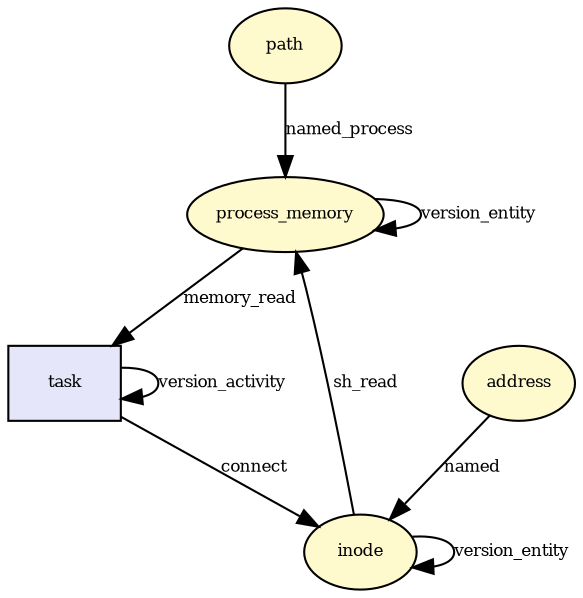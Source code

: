 digraph RGL__DirectedAdjacencyGraph {path[fontsize = 8,label = "path",shape = ellipse, fillcolor="#fffacd", style = filled]

process_memory[fontsize = 8,label = "process_memory",shape = ellipse, fillcolor="#fffacd", style = filled]

path -> process_memory[fontsize = 8,label = "named_process"]

address[fontsize = 8,label = "address",shape = ellipse, fillcolor="#fffacd", style = filled]

inode[fontsize = 8,label = "inode",shape = ellipse, fillcolor="#fffacd", style = filled]

address -> inode[fontsize = 8,label = "named"]

task[fontsize = 8,label = "task",shape = rectangle, fillcolor="#e6e6fa", style = filled]

process_memory -> task[fontsize = 8,label = "memory_read"]

task -> inode[fontsize = 8,label = "connect"]

task -> task[fontsize = 8,label = "version_activity"]

inode -> inode[fontsize = 8,label = "version_entity"]

inode -> process_memory[fontsize = 8,label = "sh_read"]

process_memory -> process_memory[fontsize = 8,label = "version_entity"]

}